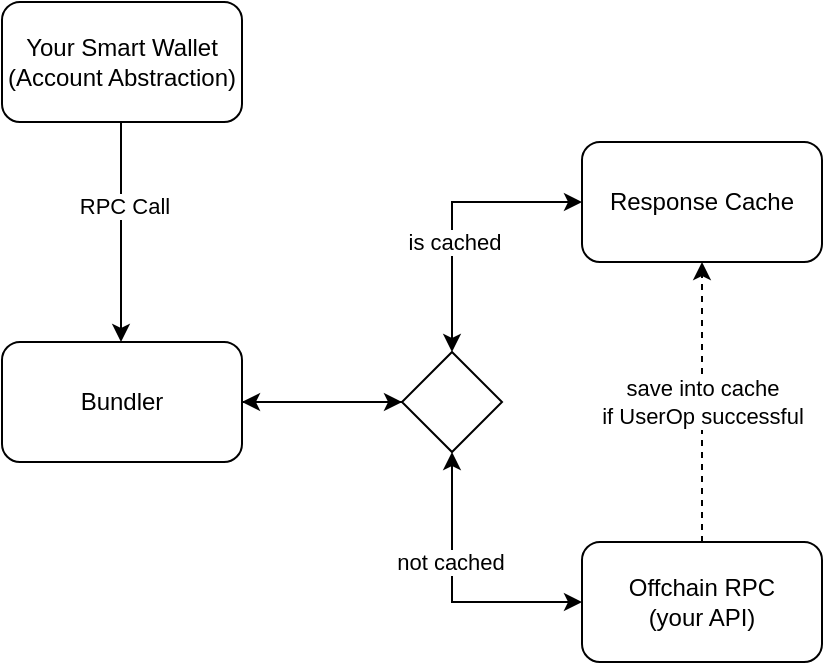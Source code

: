 <mxfile version="24.7.6">
  <diagram name="Seite-1" id="ZcHCWkOTectr2VYjBxJF">
    <mxGraphModel dx="1434" dy="2033" grid="1" gridSize="10" guides="1" tooltips="1" connect="1" arrows="1" fold="1" page="1" pageScale="1" pageWidth="827" pageHeight="1169" math="0" shadow="0">
      <root>
        <mxCell id="0" />
        <mxCell id="1" parent="0" />
        <mxCell id="8hGoLf-4_tVK60WM2LeV-1" value="Bundler" style="rounded=1;whiteSpace=wrap;html=1;" vertex="1" parent="1">
          <mxGeometry x="80" y="110" width="120" height="60" as="geometry" />
        </mxCell>
        <mxCell id="8hGoLf-4_tVK60WM2LeV-2" value="" style="endArrow=classic;html=1;rounded=0;" edge="1" parent="1">
          <mxGeometry width="50" height="50" relative="1" as="geometry">
            <mxPoint x="139.5" as="sourcePoint" />
            <mxPoint x="139.5" y="110" as="targetPoint" />
          </mxGeometry>
        </mxCell>
        <mxCell id="8hGoLf-4_tVK60WM2LeV-3" value="RPC Call" style="edgeLabel;html=1;align=center;verticalAlign=middle;resizable=0;points=[];" vertex="1" connectable="0" parent="8hGoLf-4_tVK60WM2LeV-2">
          <mxGeometry x="-0.236" y="1" relative="1" as="geometry">
            <mxPoint as="offset" />
          </mxGeometry>
        </mxCell>
        <mxCell id="8hGoLf-4_tVK60WM2LeV-4" value="" style="endArrow=classic;html=1;rounded=0;exitX=1;exitY=0.5;exitDx=0;exitDy=0;" edge="1" parent="1" source="8hGoLf-4_tVK60WM2LeV-1">
          <mxGeometry width="50" height="50" relative="1" as="geometry">
            <mxPoint x="390" y="250" as="sourcePoint" />
            <mxPoint x="280" y="140" as="targetPoint" />
          </mxGeometry>
        </mxCell>
        <mxCell id="8hGoLf-4_tVK60WM2LeV-9" value="" style="edgeStyle=orthogonalEdgeStyle;rounded=0;orthogonalLoop=1;jettySize=auto;html=1;" edge="1" parent="1" source="8hGoLf-4_tVK60WM2LeV-6" target="8hGoLf-4_tVK60WM2LeV-1">
          <mxGeometry relative="1" as="geometry" />
        </mxCell>
        <mxCell id="8hGoLf-4_tVK60WM2LeV-6" value="" style="rhombus;whiteSpace=wrap;html=1;" vertex="1" parent="1">
          <mxGeometry x="280" y="115" width="50" height="50" as="geometry" />
        </mxCell>
        <mxCell id="8hGoLf-4_tVK60WM2LeV-8" value="Response Cache" style="rounded=1;whiteSpace=wrap;html=1;" vertex="1" parent="1">
          <mxGeometry x="370" y="10" width="120" height="60" as="geometry" />
        </mxCell>
        <mxCell id="8hGoLf-4_tVK60WM2LeV-11" value="" style="endArrow=classic;startArrow=classic;html=1;rounded=0;entryX=0;entryY=0.5;entryDx=0;entryDy=0;exitX=0.5;exitY=0;exitDx=0;exitDy=0;" edge="1" parent="1" source="8hGoLf-4_tVK60WM2LeV-6" target="8hGoLf-4_tVK60WM2LeV-8">
          <mxGeometry width="50" height="50" relative="1" as="geometry">
            <mxPoint x="390" y="250" as="sourcePoint" />
            <mxPoint x="440" y="200" as="targetPoint" />
            <Array as="points">
              <mxPoint x="305" y="40" />
            </Array>
          </mxGeometry>
        </mxCell>
        <mxCell id="8hGoLf-4_tVK60WM2LeV-12" value="is cached" style="edgeLabel;html=1;align=center;verticalAlign=middle;resizable=0;points=[];" vertex="1" connectable="0" parent="8hGoLf-4_tVK60WM2LeV-11">
          <mxGeometry x="-0.214" y="-1" relative="1" as="geometry">
            <mxPoint as="offset" />
          </mxGeometry>
        </mxCell>
        <mxCell id="8hGoLf-4_tVK60WM2LeV-13" value="Offchain RPC&lt;br&gt;(your API)" style="rounded=1;whiteSpace=wrap;html=1;" vertex="1" parent="1">
          <mxGeometry x="370" y="210" width="120" height="60" as="geometry" />
        </mxCell>
        <mxCell id="8hGoLf-4_tVK60WM2LeV-14" value="" style="endArrow=classic;startArrow=classic;html=1;rounded=0;entryX=0;entryY=0.5;entryDx=0;entryDy=0;exitX=0.5;exitY=1;exitDx=0;exitDy=0;" edge="1" parent="1" source="8hGoLf-4_tVK60WM2LeV-6" target="8hGoLf-4_tVK60WM2LeV-13">
          <mxGeometry width="50" height="50" relative="1" as="geometry">
            <mxPoint x="315" y="125" as="sourcePoint" />
            <mxPoint x="380" y="50" as="targetPoint" />
            <Array as="points">
              <mxPoint x="305" y="240" />
            </Array>
          </mxGeometry>
        </mxCell>
        <mxCell id="8hGoLf-4_tVK60WM2LeV-15" value="not cached" style="edgeLabel;html=1;align=center;verticalAlign=middle;resizable=0;points=[];" vertex="1" connectable="0" parent="8hGoLf-4_tVK60WM2LeV-14">
          <mxGeometry x="-0.214" y="-1" relative="1" as="geometry">
            <mxPoint as="offset" />
          </mxGeometry>
        </mxCell>
        <mxCell id="8hGoLf-4_tVK60WM2LeV-16" value="" style="endArrow=classic;html=1;rounded=0;dashed=1;entryX=0.5;entryY=1;entryDx=0;entryDy=0;exitX=0.5;exitY=0;exitDx=0;exitDy=0;" edge="1" parent="1" source="8hGoLf-4_tVK60WM2LeV-13" target="8hGoLf-4_tVK60WM2LeV-8">
          <mxGeometry width="50" height="50" relative="1" as="geometry">
            <mxPoint x="390" y="250" as="sourcePoint" />
            <mxPoint x="440" y="200" as="targetPoint" />
          </mxGeometry>
        </mxCell>
        <mxCell id="8hGoLf-4_tVK60WM2LeV-17" value="save into cache&lt;br&gt;if UserOp successful" style="edgeLabel;html=1;align=center;verticalAlign=middle;resizable=0;points=[];" vertex="1" connectable="0" parent="8hGoLf-4_tVK60WM2LeV-16">
          <mxGeometry x="-0.343" y="1" relative="1" as="geometry">
            <mxPoint x="1" y="-24" as="offset" />
          </mxGeometry>
        </mxCell>
        <mxCell id="8hGoLf-4_tVK60WM2LeV-18" value="Your Smart Wallet&lt;br&gt;(Account Abstraction)" style="rounded=1;whiteSpace=wrap;html=1;" vertex="1" parent="1">
          <mxGeometry x="80" y="-60" width="120" height="60" as="geometry" />
        </mxCell>
      </root>
    </mxGraphModel>
  </diagram>
</mxfile>
